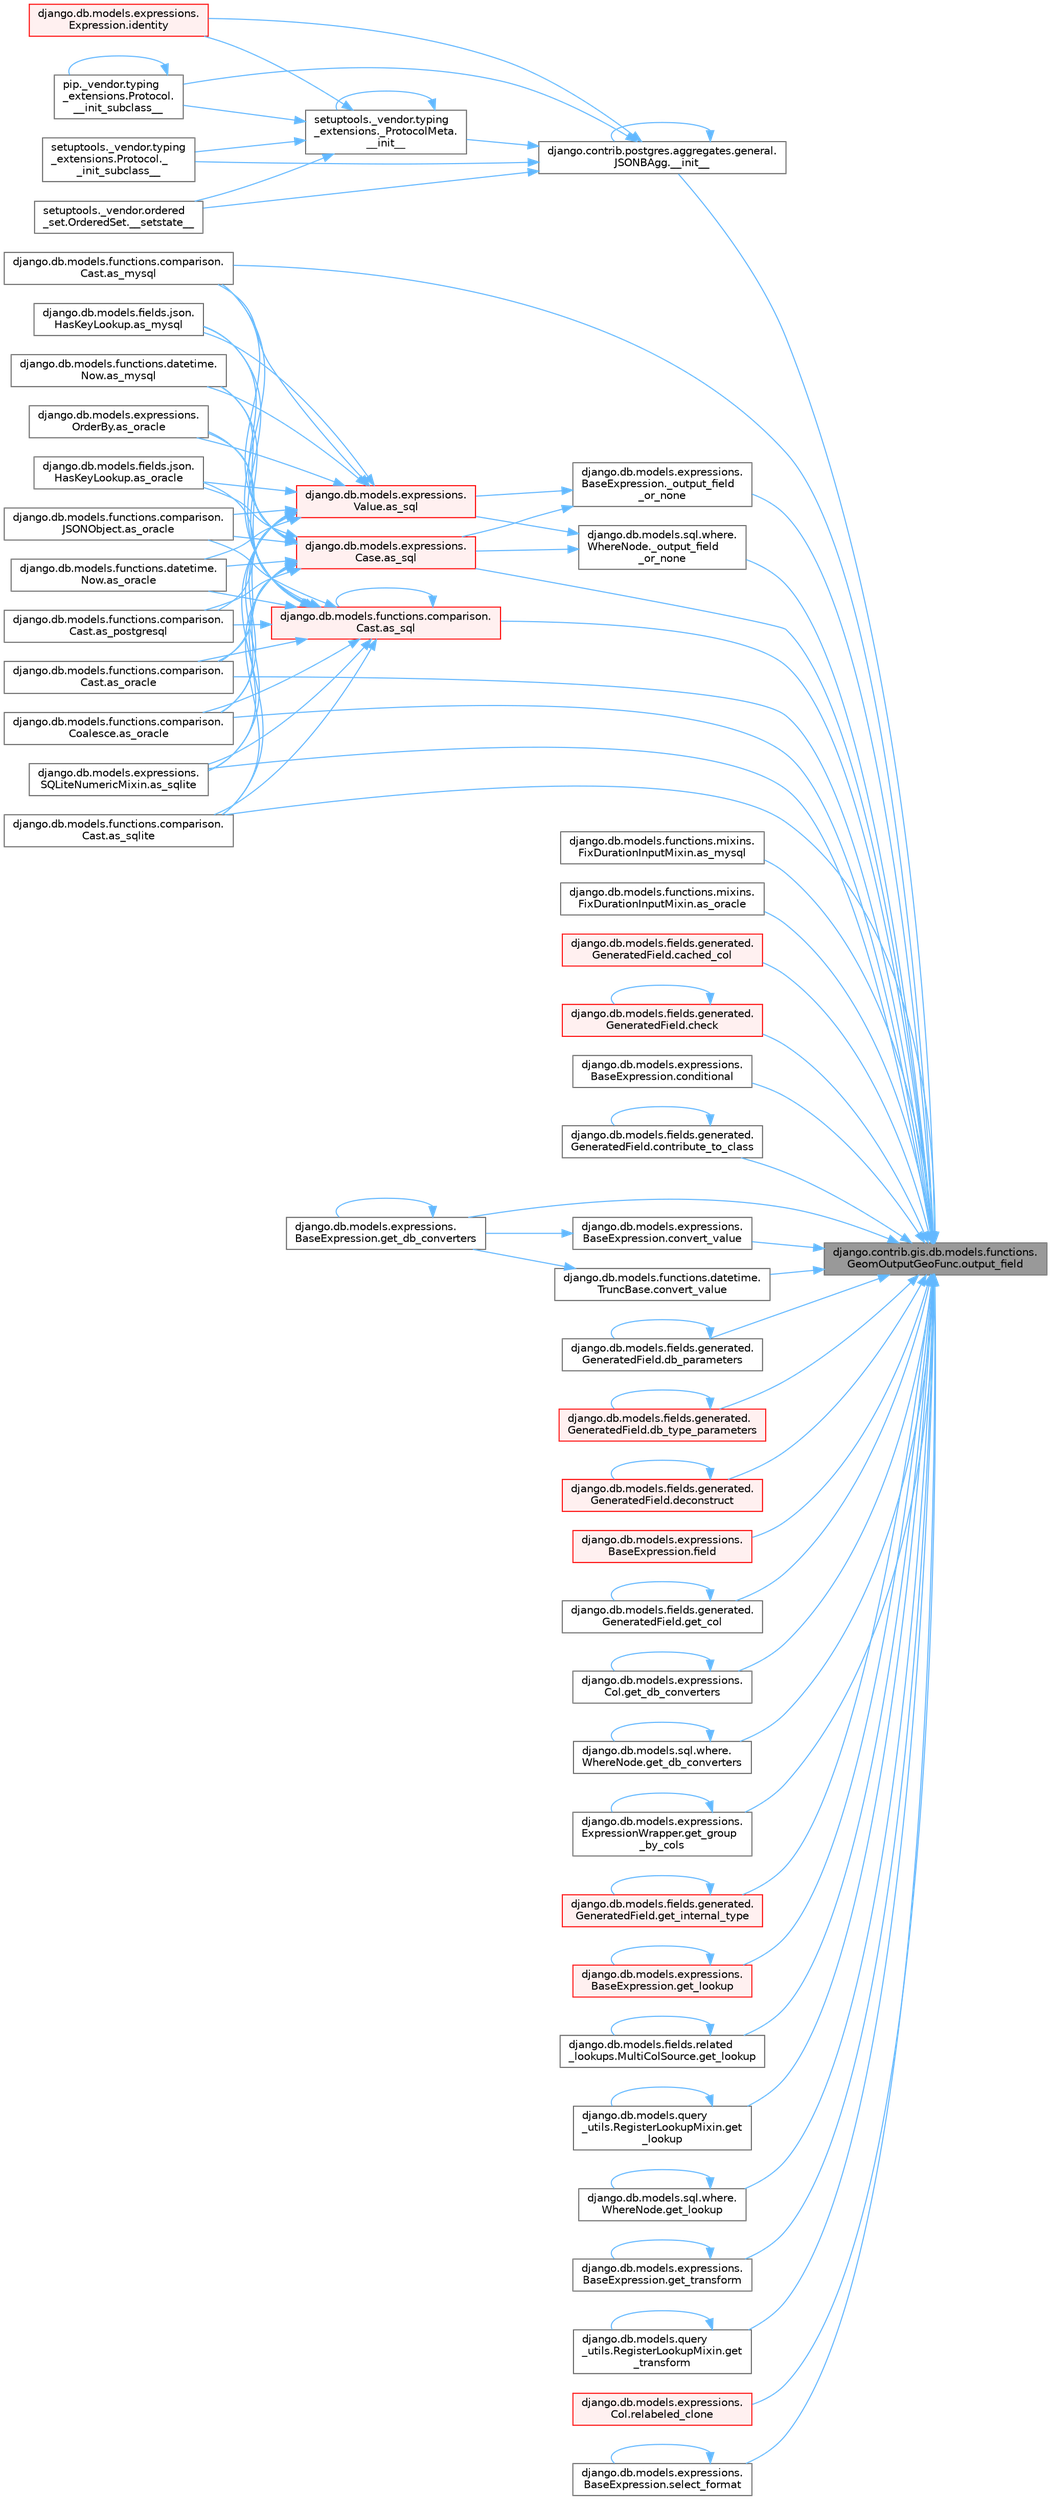 digraph "django.contrib.gis.db.models.functions.GeomOutputGeoFunc.output_field"
{
 // LATEX_PDF_SIZE
  bgcolor="transparent";
  edge [fontname=Helvetica,fontsize=10,labelfontname=Helvetica,labelfontsize=10];
  node [fontname=Helvetica,fontsize=10,shape=box,height=0.2,width=0.4];
  rankdir="RL";
  Node1 [id="Node000001",label="django.contrib.gis.db.models.functions.\lGeomOutputGeoFunc.output_field",height=0.2,width=0.4,color="gray40", fillcolor="grey60", style="filled", fontcolor="black",tooltip=" "];
  Node1 -> Node2 [id="edge1_Node000001_Node000002",dir="back",color="steelblue1",style="solid",tooltip=" "];
  Node2 [id="Node000002",label="django.contrib.postgres.aggregates.general.\lJSONBAgg.__init__",height=0.2,width=0.4,color="grey40", fillcolor="white", style="filled",URL="$classdjango_1_1contrib_1_1postgres_1_1aggregates_1_1general_1_1_j_s_o_n_b_agg.html#aa39cd664a8b14d90239be69e6599fd7f",tooltip=" "];
  Node2 -> Node2 [id="edge2_Node000002_Node000002",dir="back",color="steelblue1",style="solid",tooltip=" "];
  Node2 -> Node3 [id="edge3_Node000002_Node000003",dir="back",color="steelblue1",style="solid",tooltip=" "];
  Node3 [id="Node000003",label="setuptools._vendor.typing\l_extensions._ProtocolMeta.\l__init__",height=0.2,width=0.4,color="grey40", fillcolor="white", style="filled",URL="$classsetuptools_1_1__vendor_1_1typing__extensions_1_1___protocol_meta.html#a7bbaff8ac6d19534b46bca363ee0b43a",tooltip=" "];
  Node3 -> Node3 [id="edge4_Node000003_Node000003",dir="back",color="steelblue1",style="solid",tooltip=" "];
  Node3 -> Node4 [id="edge5_Node000003_Node000004",dir="back",color="steelblue1",style="solid",tooltip=" "];
  Node4 [id="Node000004",label="pip._vendor.typing\l_extensions.Protocol.\l__init_subclass__",height=0.2,width=0.4,color="grey40", fillcolor="white", style="filled",URL="$classpip_1_1__vendor_1_1typing__extensions_1_1_protocol.html#a2916efc86cebb8aba6deb7fd30b33988",tooltip=" "];
  Node4 -> Node4 [id="edge6_Node000004_Node000004",dir="back",color="steelblue1",style="solid",tooltip=" "];
  Node3 -> Node5 [id="edge7_Node000003_Node000005",dir="back",color="steelblue1",style="solid",tooltip=" "];
  Node5 [id="Node000005",label="setuptools._vendor.typing\l_extensions.Protocol._\l_init_subclass__",height=0.2,width=0.4,color="grey40", fillcolor="white", style="filled",URL="$classsetuptools_1_1__vendor_1_1typing__extensions_1_1_protocol.html#ac6cbebc092a4724ab3704c5334059874",tooltip=" "];
  Node3 -> Node6 [id="edge8_Node000003_Node000006",dir="back",color="steelblue1",style="solid",tooltip=" "];
  Node6 [id="Node000006",label="setuptools._vendor.ordered\l_set.OrderedSet.__setstate__",height=0.2,width=0.4,color="grey40", fillcolor="white", style="filled",URL="$classsetuptools_1_1__vendor_1_1ordered__set_1_1_ordered_set.html#aa7f7de9d987829525d06db565fe1b4a1",tooltip=" "];
  Node3 -> Node7 [id="edge9_Node000003_Node000007",dir="back",color="steelblue1",style="solid",tooltip=" "];
  Node7 [id="Node000007",label="django.db.models.expressions.\lExpression.identity",height=0.2,width=0.4,color="red", fillcolor="#FFF0F0", style="filled",URL="$classdjango_1_1db_1_1models_1_1expressions_1_1_expression.html#a10048810b5eb8641acf3bc150731b925",tooltip=" "];
  Node2 -> Node4 [id="edge10_Node000002_Node000004",dir="back",color="steelblue1",style="solid",tooltip=" "];
  Node2 -> Node5 [id="edge11_Node000002_Node000005",dir="back",color="steelblue1",style="solid",tooltip=" "];
  Node2 -> Node6 [id="edge12_Node000002_Node000006",dir="back",color="steelblue1",style="solid",tooltip=" "];
  Node2 -> Node7 [id="edge13_Node000002_Node000007",dir="back",color="steelblue1",style="solid",tooltip=" "];
  Node1 -> Node34 [id="edge14_Node000001_Node000034",dir="back",color="steelblue1",style="solid",tooltip=" "];
  Node34 [id="Node000034",label="django.db.models.expressions.\lBaseExpression._output_field\l_or_none",height=0.2,width=0.4,color="grey40", fillcolor="white", style="filled",URL="$classdjango_1_1db_1_1models_1_1expressions_1_1_base_expression.html#aad676f45033740e5caa723ce399f8850",tooltip=" "];
  Node34 -> Node35 [id="edge15_Node000034_Node000035",dir="back",color="steelblue1",style="solid",tooltip=" "];
  Node35 [id="Node000035",label="django.db.models.expressions.\lCase.as_sql",height=0.2,width=0.4,color="red", fillcolor="#FFF0F0", style="filled",URL="$classdjango_1_1db_1_1models_1_1expressions_1_1_case.html#a41d0d2712521088615ae784d16c4b2fb",tooltip=" "];
  Node35 -> Node36 [id="edge16_Node000035_Node000036",dir="back",color="steelblue1",style="solid",tooltip=" "];
  Node36 [id="Node000036",label="django.db.models.fields.json.\lHasKeyLookup.as_mysql",height=0.2,width=0.4,color="grey40", fillcolor="white", style="filled",URL="$classdjango_1_1db_1_1models_1_1fields_1_1json_1_1_has_key_lookup.html#a10f67427287f2c0ea32513ca6f481e96",tooltip=" "];
  Node35 -> Node37 [id="edge17_Node000035_Node000037",dir="back",color="steelblue1",style="solid",tooltip=" "];
  Node37 [id="Node000037",label="django.db.models.functions.comparison.\lCast.as_mysql",height=0.2,width=0.4,color="grey40", fillcolor="white", style="filled",URL="$classdjango_1_1db_1_1models_1_1functions_1_1comparison_1_1_cast.html#a447737891e955909c6a381529a67a84e",tooltip=" "];
  Node35 -> Node38 [id="edge18_Node000035_Node000038",dir="back",color="steelblue1",style="solid",tooltip=" "];
  Node38 [id="Node000038",label="django.db.models.functions.datetime.\lNow.as_mysql",height=0.2,width=0.4,color="grey40", fillcolor="white", style="filled",URL="$classdjango_1_1db_1_1models_1_1functions_1_1datetime_1_1_now.html#a070a9334fb198086c0c4e96e9725d92b",tooltip=" "];
  Node35 -> Node39 [id="edge19_Node000035_Node000039",dir="back",color="steelblue1",style="solid",tooltip=" "];
  Node39 [id="Node000039",label="django.db.models.expressions.\lOrderBy.as_oracle",height=0.2,width=0.4,color="grey40", fillcolor="white", style="filled",URL="$classdjango_1_1db_1_1models_1_1expressions_1_1_order_by.html#af9b6ede9b0df85d6bcf54f983b3a8f6a",tooltip=" "];
  Node35 -> Node40 [id="edge20_Node000035_Node000040",dir="back",color="steelblue1",style="solid",tooltip=" "];
  Node40 [id="Node000040",label="django.db.models.fields.json.\lHasKeyLookup.as_oracle",height=0.2,width=0.4,color="grey40", fillcolor="white", style="filled",URL="$classdjango_1_1db_1_1models_1_1fields_1_1json_1_1_has_key_lookup.html#afbb88aa4fb23b3ec3acdc695c2f52398",tooltip=" "];
  Node35 -> Node41 [id="edge21_Node000035_Node000041",dir="back",color="steelblue1",style="solid",tooltip=" "];
  Node41 [id="Node000041",label="django.db.models.functions.comparison.\lCast.as_oracle",height=0.2,width=0.4,color="grey40", fillcolor="white", style="filled",URL="$classdjango_1_1db_1_1models_1_1functions_1_1comparison_1_1_cast.html#ad466cd7ca85dc257d9e2718f41a263ec",tooltip=" "];
  Node35 -> Node42 [id="edge22_Node000035_Node000042",dir="back",color="steelblue1",style="solid",tooltip=" "];
  Node42 [id="Node000042",label="django.db.models.functions.comparison.\lCoalesce.as_oracle",height=0.2,width=0.4,color="grey40", fillcolor="white", style="filled",URL="$classdjango_1_1db_1_1models_1_1functions_1_1comparison_1_1_coalesce.html#a1bbeea180ef3ef4d8ba5d51d33d6ef85",tooltip=" "];
  Node35 -> Node43 [id="edge23_Node000035_Node000043",dir="back",color="steelblue1",style="solid",tooltip=" "];
  Node43 [id="Node000043",label="django.db.models.functions.comparison.\lJSONObject.as_oracle",height=0.2,width=0.4,color="grey40", fillcolor="white", style="filled",URL="$classdjango_1_1db_1_1models_1_1functions_1_1comparison_1_1_j_s_o_n_object.html#a4b4fa1161d27b0a9bbbdd0370e9af364",tooltip=" "];
  Node35 -> Node44 [id="edge24_Node000035_Node000044",dir="back",color="steelblue1",style="solid",tooltip=" "];
  Node44 [id="Node000044",label="django.db.models.functions.datetime.\lNow.as_oracle",height=0.2,width=0.4,color="grey40", fillcolor="white", style="filled",URL="$classdjango_1_1db_1_1models_1_1functions_1_1datetime_1_1_now.html#ad5e1ae918a5c4d39f675f98280440538",tooltip=" "];
  Node35 -> Node45 [id="edge25_Node000035_Node000045",dir="back",color="steelblue1",style="solid",tooltip=" "];
  Node45 [id="Node000045",label="django.db.models.functions.comparison.\lCast.as_postgresql",height=0.2,width=0.4,color="grey40", fillcolor="white", style="filled",URL="$classdjango_1_1db_1_1models_1_1functions_1_1comparison_1_1_cast.html#ae51aa6aa6fe8ca7064d8bca2f8e05188",tooltip=" "];
  Node35 -> Node50 [id="edge26_Node000035_Node000050",dir="back",color="steelblue1",style="solid",tooltip=" "];
  Node50 [id="Node000050",label="django.db.models.expressions.\lSQLiteNumericMixin.as_sqlite",height=0.2,width=0.4,color="grey40", fillcolor="white", style="filled",URL="$classdjango_1_1db_1_1models_1_1expressions_1_1_s_q_lite_numeric_mixin.html#a7c649b97074b00e095c4ee2b3bc62482",tooltip=" "];
  Node35 -> Node52 [id="edge27_Node000035_Node000052",dir="back",color="steelblue1",style="solid",tooltip=" "];
  Node52 [id="Node000052",label="django.db.models.functions.comparison.\lCast.as_sqlite",height=0.2,width=0.4,color="grey40", fillcolor="white", style="filled",URL="$classdjango_1_1db_1_1models_1_1functions_1_1comparison_1_1_cast.html#a1943b51797a168ff6a3ad37005086d8c",tooltip=" "];
  Node34 -> Node64 [id="edge28_Node000034_Node000064",dir="back",color="steelblue1",style="solid",tooltip=" "];
  Node64 [id="Node000064",label="django.db.models.expressions.\lValue.as_sql",height=0.2,width=0.4,color="red", fillcolor="#FFF0F0", style="filled",URL="$classdjango_1_1db_1_1models_1_1expressions_1_1_value.html#a2471e71c0db69e52fdb3016f8e97a111",tooltip=" "];
  Node64 -> Node36 [id="edge29_Node000064_Node000036",dir="back",color="steelblue1",style="solid",tooltip=" "];
  Node64 -> Node37 [id="edge30_Node000064_Node000037",dir="back",color="steelblue1",style="solid",tooltip=" "];
  Node64 -> Node38 [id="edge31_Node000064_Node000038",dir="back",color="steelblue1",style="solid",tooltip=" "];
  Node64 -> Node39 [id="edge32_Node000064_Node000039",dir="back",color="steelblue1",style="solid",tooltip=" "];
  Node64 -> Node40 [id="edge33_Node000064_Node000040",dir="back",color="steelblue1",style="solid",tooltip=" "];
  Node64 -> Node41 [id="edge34_Node000064_Node000041",dir="back",color="steelblue1",style="solid",tooltip=" "];
  Node64 -> Node42 [id="edge35_Node000064_Node000042",dir="back",color="steelblue1",style="solid",tooltip=" "];
  Node64 -> Node43 [id="edge36_Node000064_Node000043",dir="back",color="steelblue1",style="solid",tooltip=" "];
  Node64 -> Node44 [id="edge37_Node000064_Node000044",dir="back",color="steelblue1",style="solid",tooltip=" "];
  Node64 -> Node45 [id="edge38_Node000064_Node000045",dir="back",color="steelblue1",style="solid",tooltip=" "];
  Node64 -> Node50 [id="edge39_Node000064_Node000050",dir="back",color="steelblue1",style="solid",tooltip=" "];
  Node64 -> Node52 [id="edge40_Node000064_Node000052",dir="back",color="steelblue1",style="solid",tooltip=" "];
  Node1 -> Node65 [id="edge41_Node000001_Node000065",dir="back",color="steelblue1",style="solid",tooltip=" "];
  Node65 [id="Node000065",label="django.db.models.sql.where.\lWhereNode._output_field\l_or_none",height=0.2,width=0.4,color="grey40", fillcolor="white", style="filled",URL="$classdjango_1_1db_1_1models_1_1sql_1_1where_1_1_where_node.html#ae254158229b805bdfd81f2be6b2fe44b",tooltip=" "];
  Node65 -> Node35 [id="edge42_Node000065_Node000035",dir="back",color="steelblue1",style="solid",tooltip=" "];
  Node65 -> Node64 [id="edge43_Node000065_Node000064",dir="back",color="steelblue1",style="solid",tooltip=" "];
  Node1 -> Node37 [id="edge44_Node000001_Node000037",dir="back",color="steelblue1",style="solid",tooltip=" "];
  Node1 -> Node66 [id="edge45_Node000001_Node000066",dir="back",color="steelblue1",style="solid",tooltip=" "];
  Node66 [id="Node000066",label="django.db.models.functions.mixins.\lFixDurationInputMixin.as_mysql",height=0.2,width=0.4,color="grey40", fillcolor="white", style="filled",URL="$classdjango_1_1db_1_1models_1_1functions_1_1mixins_1_1_fix_duration_input_mixin.html#a010f23ae95c58a4a939be1efcc5f5b7d",tooltip=" "];
  Node1 -> Node41 [id="edge46_Node000001_Node000041",dir="back",color="steelblue1",style="solid",tooltip=" "];
  Node1 -> Node42 [id="edge47_Node000001_Node000042",dir="back",color="steelblue1",style="solid",tooltip=" "];
  Node1 -> Node67 [id="edge48_Node000001_Node000067",dir="back",color="steelblue1",style="solid",tooltip=" "];
  Node67 [id="Node000067",label="django.db.models.functions.mixins.\lFixDurationInputMixin.as_oracle",height=0.2,width=0.4,color="grey40", fillcolor="white", style="filled",URL="$classdjango_1_1db_1_1models_1_1functions_1_1mixins_1_1_fix_duration_input_mixin.html#a2e5d6957724a89d03541cc897b6e6e53",tooltip=" "];
  Node1 -> Node35 [id="edge49_Node000001_Node000035",dir="back",color="steelblue1",style="solid",tooltip=" "];
  Node1 -> Node68 [id="edge50_Node000001_Node000068",dir="back",color="steelblue1",style="solid",tooltip=" "];
  Node68 [id="Node000068",label="django.db.models.functions.comparison.\lCast.as_sql",height=0.2,width=0.4,color="red", fillcolor="#FFF0F0", style="filled",URL="$classdjango_1_1db_1_1models_1_1functions_1_1comparison_1_1_cast.html#aa39abc21f301797d67837d0d479e2e87",tooltip=" "];
  Node68 -> Node36 [id="edge51_Node000068_Node000036",dir="back",color="steelblue1",style="solid",tooltip=" "];
  Node68 -> Node37 [id="edge52_Node000068_Node000037",dir="back",color="steelblue1",style="solid",tooltip=" "];
  Node68 -> Node38 [id="edge53_Node000068_Node000038",dir="back",color="steelblue1",style="solid",tooltip=" "];
  Node68 -> Node39 [id="edge54_Node000068_Node000039",dir="back",color="steelblue1",style="solid",tooltip=" "];
  Node68 -> Node40 [id="edge55_Node000068_Node000040",dir="back",color="steelblue1",style="solid",tooltip=" "];
  Node68 -> Node41 [id="edge56_Node000068_Node000041",dir="back",color="steelblue1",style="solid",tooltip=" "];
  Node68 -> Node42 [id="edge57_Node000068_Node000042",dir="back",color="steelblue1",style="solid",tooltip=" "];
  Node68 -> Node43 [id="edge58_Node000068_Node000043",dir="back",color="steelblue1",style="solid",tooltip=" "];
  Node68 -> Node44 [id="edge59_Node000068_Node000044",dir="back",color="steelblue1",style="solid",tooltip=" "];
  Node68 -> Node45 [id="edge60_Node000068_Node000045",dir="back",color="steelblue1",style="solid",tooltip=" "];
  Node68 -> Node68 [id="edge61_Node000068_Node000068",dir="back",color="steelblue1",style="solid",tooltip=" "];
  Node68 -> Node50 [id="edge62_Node000068_Node000050",dir="back",color="steelblue1",style="solid",tooltip=" "];
  Node68 -> Node52 [id="edge63_Node000068_Node000052",dir="back",color="steelblue1",style="solid",tooltip=" "];
  Node1 -> Node50 [id="edge64_Node000001_Node000050",dir="back",color="steelblue1",style="solid",tooltip=" "];
  Node1 -> Node52 [id="edge65_Node000001_Node000052",dir="back",color="steelblue1",style="solid",tooltip=" "];
  Node1 -> Node69 [id="edge66_Node000001_Node000069",dir="back",color="steelblue1",style="solid",tooltip=" "];
  Node69 [id="Node000069",label="django.db.models.fields.generated.\lGeneratedField.cached_col",height=0.2,width=0.4,color="red", fillcolor="#FFF0F0", style="filled",URL="$classdjango_1_1db_1_1models_1_1fields_1_1generated_1_1_generated_field.html#a71fb8bbb86e28557e79ed7d53bb65a0d",tooltip=" "];
  Node1 -> Node71 [id="edge67_Node000001_Node000071",dir="back",color="steelblue1",style="solid",tooltip=" "];
  Node71 [id="Node000071",label="django.db.models.fields.generated.\lGeneratedField.check",height=0.2,width=0.4,color="red", fillcolor="#FFF0F0", style="filled",URL="$classdjango_1_1db_1_1models_1_1fields_1_1generated_1_1_generated_field.html#a17dcd0f6d6580cb5f6417d8730312ad6",tooltip=" "];
  Node71 -> Node71 [id="edge68_Node000071_Node000071",dir="back",color="steelblue1",style="solid",tooltip=" "];
  Node1 -> Node1007 [id="edge69_Node000001_Node001007",dir="back",color="steelblue1",style="solid",tooltip=" "];
  Node1007 [id="Node001007",label="django.db.models.expressions.\lBaseExpression.conditional",height=0.2,width=0.4,color="grey40", fillcolor="white", style="filled",URL="$classdjango_1_1db_1_1models_1_1expressions_1_1_base_expression.html#ad1e7e6185d7c29f4712ad28f81804f98",tooltip=" "];
  Node1 -> Node1008 [id="edge70_Node000001_Node001008",dir="back",color="steelblue1",style="solid",tooltip=" "];
  Node1008 [id="Node001008",label="django.db.models.fields.generated.\lGeneratedField.contribute_to_class",height=0.2,width=0.4,color="grey40", fillcolor="white", style="filled",URL="$classdjango_1_1db_1_1models_1_1fields_1_1generated_1_1_generated_field.html#a2b64e8889125b0e8c2e7f560f46bb1f1",tooltip=" "];
  Node1008 -> Node1008 [id="edge71_Node001008_Node001008",dir="back",color="steelblue1",style="solid",tooltip=" "];
  Node1 -> Node1009 [id="edge72_Node000001_Node001009",dir="back",color="steelblue1",style="solid",tooltip=" "];
  Node1009 [id="Node001009",label="django.db.models.expressions.\lBaseExpression.convert_value",height=0.2,width=0.4,color="grey40", fillcolor="white", style="filled",URL="$classdjango_1_1db_1_1models_1_1expressions_1_1_base_expression.html#af112651d4a6b22c6d82e1c1b03e917ae",tooltip=" "];
  Node1009 -> Node1010 [id="edge73_Node001009_Node001010",dir="back",color="steelblue1",style="solid",tooltip=" "];
  Node1010 [id="Node001010",label="django.db.models.expressions.\lBaseExpression.get_db_converters",height=0.2,width=0.4,color="grey40", fillcolor="white", style="filled",URL="$classdjango_1_1db_1_1models_1_1expressions_1_1_base_expression.html#a0caedcc704934040e878b3682f901caf",tooltip=" "];
  Node1010 -> Node1010 [id="edge74_Node001010_Node001010",dir="back",color="steelblue1",style="solid",tooltip=" "];
  Node1 -> Node1011 [id="edge75_Node000001_Node001011",dir="back",color="steelblue1",style="solid",tooltip=" "];
  Node1011 [id="Node001011",label="django.db.models.functions.datetime.\lTruncBase.convert_value",height=0.2,width=0.4,color="grey40", fillcolor="white", style="filled",URL="$classdjango_1_1db_1_1models_1_1functions_1_1datetime_1_1_trunc_base.html#a66c33e72d7542df478d2b18b3c7a25d1",tooltip=" "];
  Node1011 -> Node1010 [id="edge76_Node001011_Node001010",dir="back",color="steelblue1",style="solid",tooltip=" "];
  Node1 -> Node1012 [id="edge77_Node000001_Node001012",dir="back",color="steelblue1",style="solid",tooltip=" "];
  Node1012 [id="Node001012",label="django.db.models.fields.generated.\lGeneratedField.db_parameters",height=0.2,width=0.4,color="grey40", fillcolor="white", style="filled",URL="$classdjango_1_1db_1_1models_1_1fields_1_1generated_1_1_generated_field.html#a9a0fd68d3bba4950e4908c4abcee8c48",tooltip=" "];
  Node1012 -> Node1012 [id="edge78_Node001012_Node001012",dir="back",color="steelblue1",style="solid",tooltip=" "];
  Node1 -> Node1013 [id="edge79_Node000001_Node001013",dir="back",color="steelblue1",style="solid",tooltip=" "];
  Node1013 [id="Node001013",label="django.db.models.fields.generated.\lGeneratedField.db_type_parameters",height=0.2,width=0.4,color="red", fillcolor="#FFF0F0", style="filled",URL="$classdjango_1_1db_1_1models_1_1fields_1_1generated_1_1_generated_field.html#a695f8f86f422937a550bb84941e43638",tooltip=" "];
  Node1013 -> Node1013 [id="edge80_Node001013_Node001013",dir="back",color="steelblue1",style="solid",tooltip=" "];
  Node1 -> Node1027 [id="edge81_Node000001_Node001027",dir="back",color="steelblue1",style="solid",tooltip=" "];
  Node1027 [id="Node001027",label="django.db.models.fields.generated.\lGeneratedField.deconstruct",height=0.2,width=0.4,color="red", fillcolor="#FFF0F0", style="filled",URL="$classdjango_1_1db_1_1models_1_1fields_1_1generated_1_1_generated_field.html#a2a53771dfb290140ddb655a9b1c3428a",tooltip=" "];
  Node1027 -> Node1027 [id="edge82_Node001027_Node001027",dir="back",color="steelblue1",style="solid",tooltip=" "];
  Node1 -> Node1028 [id="edge83_Node000001_Node001028",dir="back",color="steelblue1",style="solid",tooltip=" "];
  Node1028 [id="Node001028",label="django.db.models.expressions.\lBaseExpression.field",height=0.2,width=0.4,color="red", fillcolor="#FFF0F0", style="filled",URL="$classdjango_1_1db_1_1models_1_1expressions_1_1_base_expression.html#a70aeb35391ada82c2e9f02b1c3ac150c",tooltip=" "];
  Node1 -> Node1273 [id="edge84_Node000001_Node001273",dir="back",color="steelblue1",style="solid",tooltip=" "];
  Node1273 [id="Node001273",label="django.db.models.fields.generated.\lGeneratedField.get_col",height=0.2,width=0.4,color="grey40", fillcolor="white", style="filled",URL="$classdjango_1_1db_1_1models_1_1fields_1_1generated_1_1_generated_field.html#aaef3d55f75064e6bb491184ec79e2ada",tooltip=" "];
  Node1273 -> Node1273 [id="edge85_Node001273_Node001273",dir="back",color="steelblue1",style="solid",tooltip=" "];
  Node1 -> Node1010 [id="edge86_Node000001_Node001010",dir="back",color="steelblue1",style="solid",tooltip=" "];
  Node1 -> Node1274 [id="edge87_Node000001_Node001274",dir="back",color="steelblue1",style="solid",tooltip=" "];
  Node1274 [id="Node001274",label="django.db.models.expressions.\lCol.get_db_converters",height=0.2,width=0.4,color="grey40", fillcolor="white", style="filled",URL="$classdjango_1_1db_1_1models_1_1expressions_1_1_col.html#a569b8fb347cf6c650889967f89798130",tooltip=" "];
  Node1274 -> Node1274 [id="edge88_Node001274_Node001274",dir="back",color="steelblue1",style="solid",tooltip=" "];
  Node1 -> Node1275 [id="edge89_Node000001_Node001275",dir="back",color="steelblue1",style="solid",tooltip=" "];
  Node1275 [id="Node001275",label="django.db.models.sql.where.\lWhereNode.get_db_converters",height=0.2,width=0.4,color="grey40", fillcolor="white", style="filled",URL="$classdjango_1_1db_1_1models_1_1sql_1_1where_1_1_where_node.html#a5821a2e9891291185778d9f8fbc45029",tooltip=" "];
  Node1275 -> Node1275 [id="edge90_Node001275_Node001275",dir="back",color="steelblue1",style="solid",tooltip=" "];
  Node1 -> Node1276 [id="edge91_Node000001_Node001276",dir="back",color="steelblue1",style="solid",tooltip=" "];
  Node1276 [id="Node001276",label="django.db.models.expressions.\lExpressionWrapper.get_group\l_by_cols",height=0.2,width=0.4,color="grey40", fillcolor="white", style="filled",URL="$classdjango_1_1db_1_1models_1_1expressions_1_1_expression_wrapper.html#a9775e8a5f79bd479def0b599a2411ad3",tooltip=" "];
  Node1276 -> Node1276 [id="edge92_Node001276_Node001276",dir="back",color="steelblue1",style="solid",tooltip=" "];
  Node1 -> Node1277 [id="edge93_Node000001_Node001277",dir="back",color="steelblue1",style="solid",tooltip=" "];
  Node1277 [id="Node001277",label="django.db.models.fields.generated.\lGeneratedField.get_internal_type",height=0.2,width=0.4,color="red", fillcolor="#FFF0F0", style="filled",URL="$classdjango_1_1db_1_1models_1_1fields_1_1generated_1_1_generated_field.html#a9f7ada2521e4ff06df60a7978952be85",tooltip=" "];
  Node1277 -> Node1277 [id="edge94_Node001277_Node001277",dir="back",color="steelblue1",style="solid",tooltip=" "];
  Node1 -> Node1287 [id="edge95_Node000001_Node001287",dir="back",color="steelblue1",style="solid",tooltip=" "];
  Node1287 [id="Node001287",label="django.db.models.expressions.\lBaseExpression.get_lookup",height=0.2,width=0.4,color="red", fillcolor="#FFF0F0", style="filled",URL="$classdjango_1_1db_1_1models_1_1expressions_1_1_base_expression.html#a01659a233146096f1936ef43277a45e8",tooltip=" "];
  Node1287 -> Node1287 [id="edge96_Node001287_Node001287",dir="back",color="steelblue1",style="solid",tooltip=" "];
  Node1 -> Node1288 [id="edge97_Node000001_Node001288",dir="back",color="steelblue1",style="solid",tooltip=" "];
  Node1288 [id="Node001288",label="django.db.models.fields.related\l_lookups.MultiColSource.get_lookup",height=0.2,width=0.4,color="grey40", fillcolor="white", style="filled",URL="$classdjango_1_1db_1_1models_1_1fields_1_1related__lookups_1_1_multi_col_source.html#a1742a9e22a72f0b66f4c02abc9eb4a8e",tooltip=" "];
  Node1288 -> Node1288 [id="edge98_Node001288_Node001288",dir="back",color="steelblue1",style="solid",tooltip=" "];
  Node1 -> Node1289 [id="edge99_Node000001_Node001289",dir="back",color="steelblue1",style="solid",tooltip=" "];
  Node1289 [id="Node001289",label="django.db.models.query\l_utils.RegisterLookupMixin.get\l_lookup",height=0.2,width=0.4,color="grey40", fillcolor="white", style="filled",URL="$classdjango_1_1db_1_1models_1_1query__utils_1_1_register_lookup_mixin.html#a49b9ee01760922db3314d356a14d16de",tooltip=" "];
  Node1289 -> Node1289 [id="edge100_Node001289_Node001289",dir="back",color="steelblue1",style="solid",tooltip=" "];
  Node1 -> Node1290 [id="edge101_Node000001_Node001290",dir="back",color="steelblue1",style="solid",tooltip=" "];
  Node1290 [id="Node001290",label="django.db.models.sql.where.\lWhereNode.get_lookup",height=0.2,width=0.4,color="grey40", fillcolor="white", style="filled",URL="$classdjango_1_1db_1_1models_1_1sql_1_1where_1_1_where_node.html#ae7c07ab2d555e2f5577750b86855dac9",tooltip=" "];
  Node1290 -> Node1290 [id="edge102_Node001290_Node001290",dir="back",color="steelblue1",style="solid",tooltip=" "];
  Node1 -> Node1291 [id="edge103_Node000001_Node001291",dir="back",color="steelblue1",style="solid",tooltip=" "];
  Node1291 [id="Node001291",label="django.db.models.expressions.\lBaseExpression.get_transform",height=0.2,width=0.4,color="grey40", fillcolor="white", style="filled",URL="$classdjango_1_1db_1_1models_1_1expressions_1_1_base_expression.html#aaf7a1a972ef131f35abe484b5da0a896",tooltip=" "];
  Node1291 -> Node1291 [id="edge104_Node001291_Node001291",dir="back",color="steelblue1",style="solid",tooltip=" "];
  Node1 -> Node1292 [id="edge105_Node000001_Node001292",dir="back",color="steelblue1",style="solid",tooltip=" "];
  Node1292 [id="Node001292",label="django.db.models.query\l_utils.RegisterLookupMixin.get\l_transform",height=0.2,width=0.4,color="grey40", fillcolor="white", style="filled",URL="$classdjango_1_1db_1_1models_1_1query__utils_1_1_register_lookup_mixin.html#a1e54d000630304bbc63c507719683fef",tooltip=" "];
  Node1292 -> Node1292 [id="edge106_Node001292_Node001292",dir="back",color="steelblue1",style="solid",tooltip=" "];
  Node1 -> Node1293 [id="edge107_Node000001_Node001293",dir="back",color="steelblue1",style="solid",tooltip=" "];
  Node1293 [id="Node001293",label="django.db.models.expressions.\lCol.relabeled_clone",height=0.2,width=0.4,color="red", fillcolor="#FFF0F0", style="filled",URL="$classdjango_1_1db_1_1models_1_1expressions_1_1_col.html#a8fff9c1a73b14406f7ce601d90630464",tooltip=" "];
  Node1 -> Node1294 [id="edge108_Node000001_Node001294",dir="back",color="steelblue1",style="solid",tooltip=" "];
  Node1294 [id="Node001294",label="django.db.models.expressions.\lBaseExpression.select_format",height=0.2,width=0.4,color="grey40", fillcolor="white", style="filled",URL="$classdjango_1_1db_1_1models_1_1expressions_1_1_base_expression.html#acf6f60770ae8079d64a95fdb608f6779",tooltip=" "];
  Node1294 -> Node1294 [id="edge109_Node001294_Node001294",dir="back",color="steelblue1",style="solid",tooltip=" "];
}
